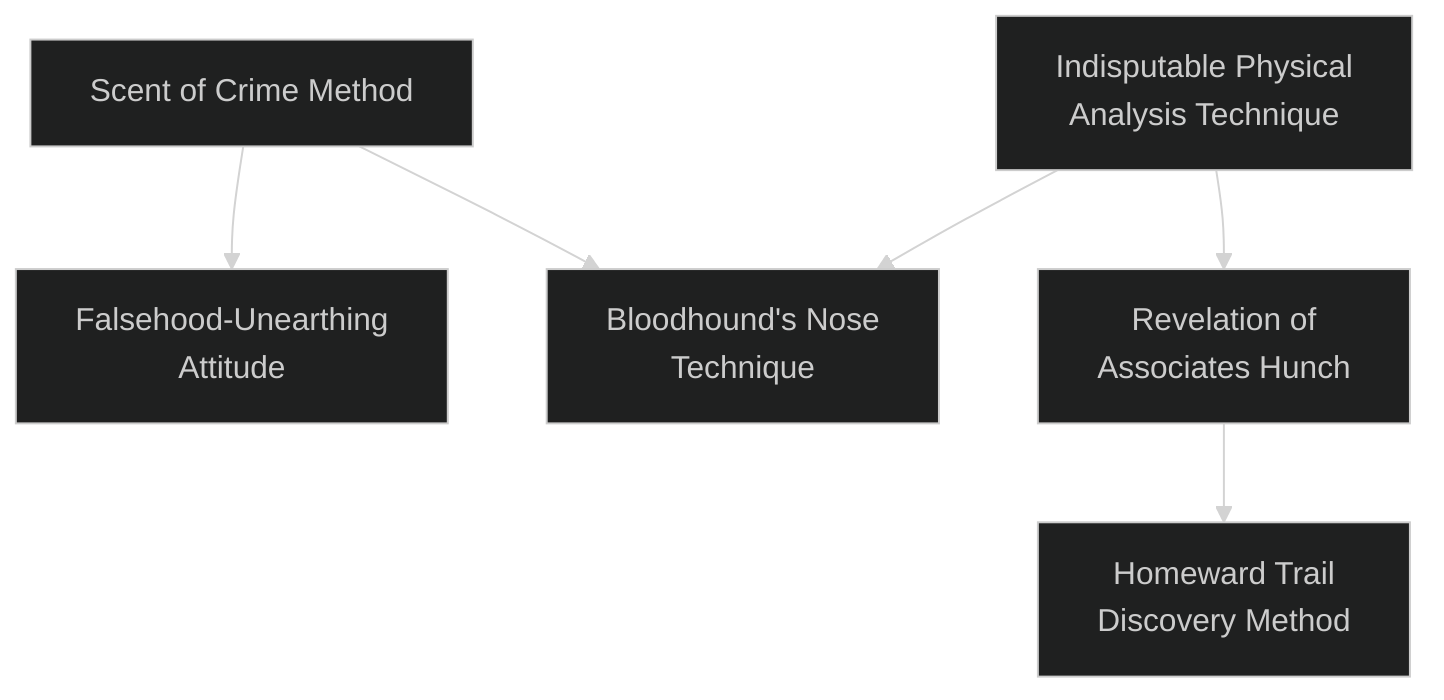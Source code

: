 ---
config:
  theme: dark
---
flowchart TD

    indisputable_physical_analysis_technique[Indisputable Physical<br>Analysis Technique]
    click indisputable_physical_analysis_technique callback "
        Indisputable Physical Analysis Technique<br>
        <br>
        Cost: 1 mote per two dice<br>
        Duration: Instant<br>
        Type: Supplemental<br>
        Minimum Investigation: 2<br>
        Minimum Essence: 1<br>
        Prerequisite Charms: None<br>
        <br>
        The magistrate or investigator with this Charm learns
        the myriad ways of the criminal; his eye is better able to
        connect seemingly disparate clues, and his intuition greatly
        improves. The character can improve his Investigation
        dice pool by two dice for every mote of Essence spent. The
        character cannot do more than double his Investigation
        Trait with this Charm, and he must pay the full motes of
        Essence even if he needs to raise a Trait by only one die.
        "

    scent_of_crime_method[Scent of Crime Method]
    click scent_of_crime_method callback "
        Scent of Crime Method<br>
        <br>
        Cost: 2 motes<br>
        Duration: One scene<br>
        Type: Simple<br>
        Minimum Investigation: 3<br>
        Minimum Essence: 1<br>
        Prerequisite Charms: None<br>
        <br>
        A good investigator quickly learns to discern the nervous
        habits, tics and mannerisms of people suffering under
        a load of guilt. Since most guilt is associated with a crime, the
        character becomes better able to discover a criminal among
        a group of people. After spending Essence, the character's
        player should make a Manipulation + Investigation roll. A
        success here will point the investigator to the character
        within eyesight currently suffering from the greatest load of
        guilt. This is purely subjective, of course, and mostly left in
        the hands of the Storyteller. Additionally, characters who
        commit heinous crimes without a shred of conscience might
        feel no guilt whatsoever from the acts they perform, making
        this Charm useless in finding them.
        "

    falsehood_unearthing_attitude[Falsehood-Unearthing<br>Attitude]
    scent_of_crime_method --> falsehood_unearthing_attitude
    click falsehood_unearthing_attitude callback "
        Falsehood-Unearthing Attitude<br>
        <br>
        Cost: 5 motes + 1 Willpower<br>
        Duration: One scene<br>
        Type: Simple<br>
        Minimum Investigation: 3<br>
        Minimum Essence: 2<br>
        Prerequisite Charms: Scent-of-Crime Method<br>
        <br>
        The Exalted's ability to sense dishonesty finally reaches
        supernatural levels when he learns this Charm. With it, he
        can ferret out false statements in conversation, helping
        him find the truth of a situation. This Charm does not
        detect evasions or half-truths; it only points out statements
        that the speaker knows to be false. The Exalted must pick
        a target and spend the Essence and Willpower necessary to
        activate this Charm; for the rest of the scene, falsehoods
        spoken by that target will trigger a tingling sensation on
        the back of the character's neck. If the target is aware of the
        scrutiny he is under, he may conceal lies by spending 1
        point of Willpower per statement. This Charm has no
        effect if the target's permanent Essence is equal to or higher
        than the Essence of the Exalt using this Charm.
        "

    bloodhounds_nose_technique[Bloodhound's Nose<br>Technique]
    indisputable_physical_analysis_technique --> bloodhounds_nose_technique
    scent_of_crime_method --> bloodhounds_nose_technique
    click bloodhounds_nose_technique callback "
        Bloodhound's Nose Technique<br>
        <br>
        Cost: 6 motes, 1 Willpower<br>
        Duration: One scene<br>
        Type: Simple<br>
        Minimum Investigation: 4<br>
        Minimum Essence: 2<br>
        Prerequisite Charms: Indisputable Physical Analysis Technique, Scent-of-Crime Method<br>
        <br>
        The Exalted spends around 10 minutes walking around
        the scene of a crime (or any event he wishes to investigate);
        his player must then make an ordinary Investigation roll for
        the Dynast to find ordinary pieces of evidence (footprints,
        stray hairs, blood, etc.). This Charm uses a touch of sympathetic
        magic to trace that evidence back to its creator. Roll
        Intelligence + Investigation after spending the necessary
        Essence to activate the Charm. With one success, the character
        receives an impulse — a mild tugging — that pulls him
        in the direction of the culprit. With three or more successes,
        the character receives that impulse along with a fleeting
        glimpse of the culprit as he appeared at the time of the crime.
        "

    revelation_of_associates_hunch[Revelation of<br>Associates Hunch]
    indisputable_physical_analysis_technique --> revelation_of_associates_hunch
    click revelation_of_associates_hunch callback "
        Revelation of Associates Hunch<br>
        <br>
        Cost: 4 motes, 1 Willpower<br>
        Duration: Instant<br>
        Type: Simple<br>
        Minimum Investigation: 4<br>
        Minimum Essence: 2<br>
        Prerequisite Charms: Indisputable Physical Analysis Technique<br>
        <br>
        By simply meeting a person and coming within a few
        yards of him, the Exalted can sense the identities of his
        closest associates. Typically, these will be the character's
        family members, business associates and members of any
        sworn brotherhoods the Exalt belongs to, but they can also
        be characters delineated by certain Backgrounds. Roll
        Perception + Investigation; every success gives the name
        and one-sentence description of two of the target's compatriots
        or servants. Even if the roll fails, the Dragon-Blood
        will still learn information about one of the target's associates.
        Associates are revealed in roughly the following
        order: family members, members of sworn brotherhoods,
        allies, mentors, connections, henchmen; the Storyteller
        can change that order as he sees fit.
        "

    homeward_trail_discovery_method[Homeward Trail<br>Discovery Method]
    revelation_of_associates_hunch --> homeward_trail_discovery_method
    click homeward_trail_discovery_method callback "
        Homeward Trail Discovery Method<br>
        <br>
        Cost: 5 motes, 1 Willpower<br>
        Duration: Instant<br>
        Type: Simple<br>
        Minimum Investigation: 5<br>
        Minimum Essence: 3<br>
        Prerequisite Charms: Revelation of Associates Hunch<br>
        <br>
        By simply meeting a person and coming within a few
        yards of him, the Exalted can determine the place that the
        person calls home. Usually, this is the character's primary
        residence, but in the case of the Dragon-Blooded, who
        might have several residences, it is the place that the
        subject truly considers to be his home. If the subject has
        any dots in the Manse Background, the Charm is almost
        certain to point directly at his Manse of primary residence.
        If the subject or one of his allies is a sorcerer, his home may
        be warded against such divinations. In that case, this
        Charm will point to another of the character's residences.
        The Charm will only identify a building, not a particular
        apartment or room within that building — and in the case
        of longtime travelers or the impoverished, the Charm will
        simply indicate that the subject has no true home.
        "